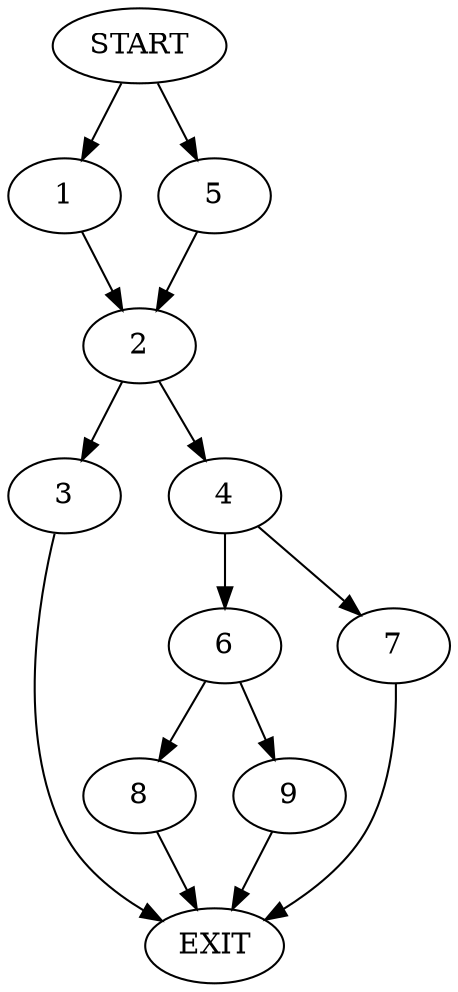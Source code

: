 digraph {
0 [label="START"]
10 [label="EXIT"]
0 -> 1
1 -> 2
2 -> 3
2 -> 4
0 -> 5
5 -> 2
4 -> 6
4 -> 7
3 -> 10
6 -> 8
6 -> 9
7 -> 10
9 -> 10
8 -> 10
}

